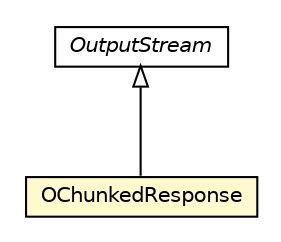 #!/usr/local/bin/dot
#
# Class diagram 
# Generated by UMLGraph version R5_6-24-gf6e263 (http://www.umlgraph.org/)
#

digraph G {
	edge [fontname="Helvetica",fontsize=10,labelfontname="Helvetica",labelfontsize=10];
	node [fontname="Helvetica",fontsize=10,shape=plaintext];
	nodesep=0.25;
	ranksep=0.5;
	// com.orientechnologies.orient.server.network.protocol.http.OChunkedResponse
	c863349 [label=<<table title="com.orientechnologies.orient.server.network.protocol.http.OChunkedResponse" border="0" cellborder="1" cellspacing="0" cellpadding="2" port="p" bgcolor="lemonChiffon" href="./OChunkedResponse.html">
		<tr><td><table border="0" cellspacing="0" cellpadding="1">
<tr><td align="center" balign="center"> OChunkedResponse </td></tr>
		</table></td></tr>
		</table>>, URL="./OChunkedResponse.html", fontname="Helvetica", fontcolor="black", fontsize=10.0];
	//com.orientechnologies.orient.server.network.protocol.http.OChunkedResponse extends java.io.OutputStream
	c863734:p -> c863349:p [dir=back,arrowtail=empty];
	// java.io.OutputStream
	c863734 [label=<<table title="java.io.OutputStream" border="0" cellborder="1" cellspacing="0" cellpadding="2" port="p" href="http://java.sun.com/j2se/1.4.2/docs/api/java/io/OutputStream.html">
		<tr><td><table border="0" cellspacing="0" cellpadding="1">
<tr><td align="center" balign="center"><font face="Helvetica-Oblique"> OutputStream </font></td></tr>
		</table></td></tr>
		</table>>, URL="http://java.sun.com/j2se/1.4.2/docs/api/java/io/OutputStream.html", fontname="Helvetica", fontcolor="black", fontsize=10.0];
}

